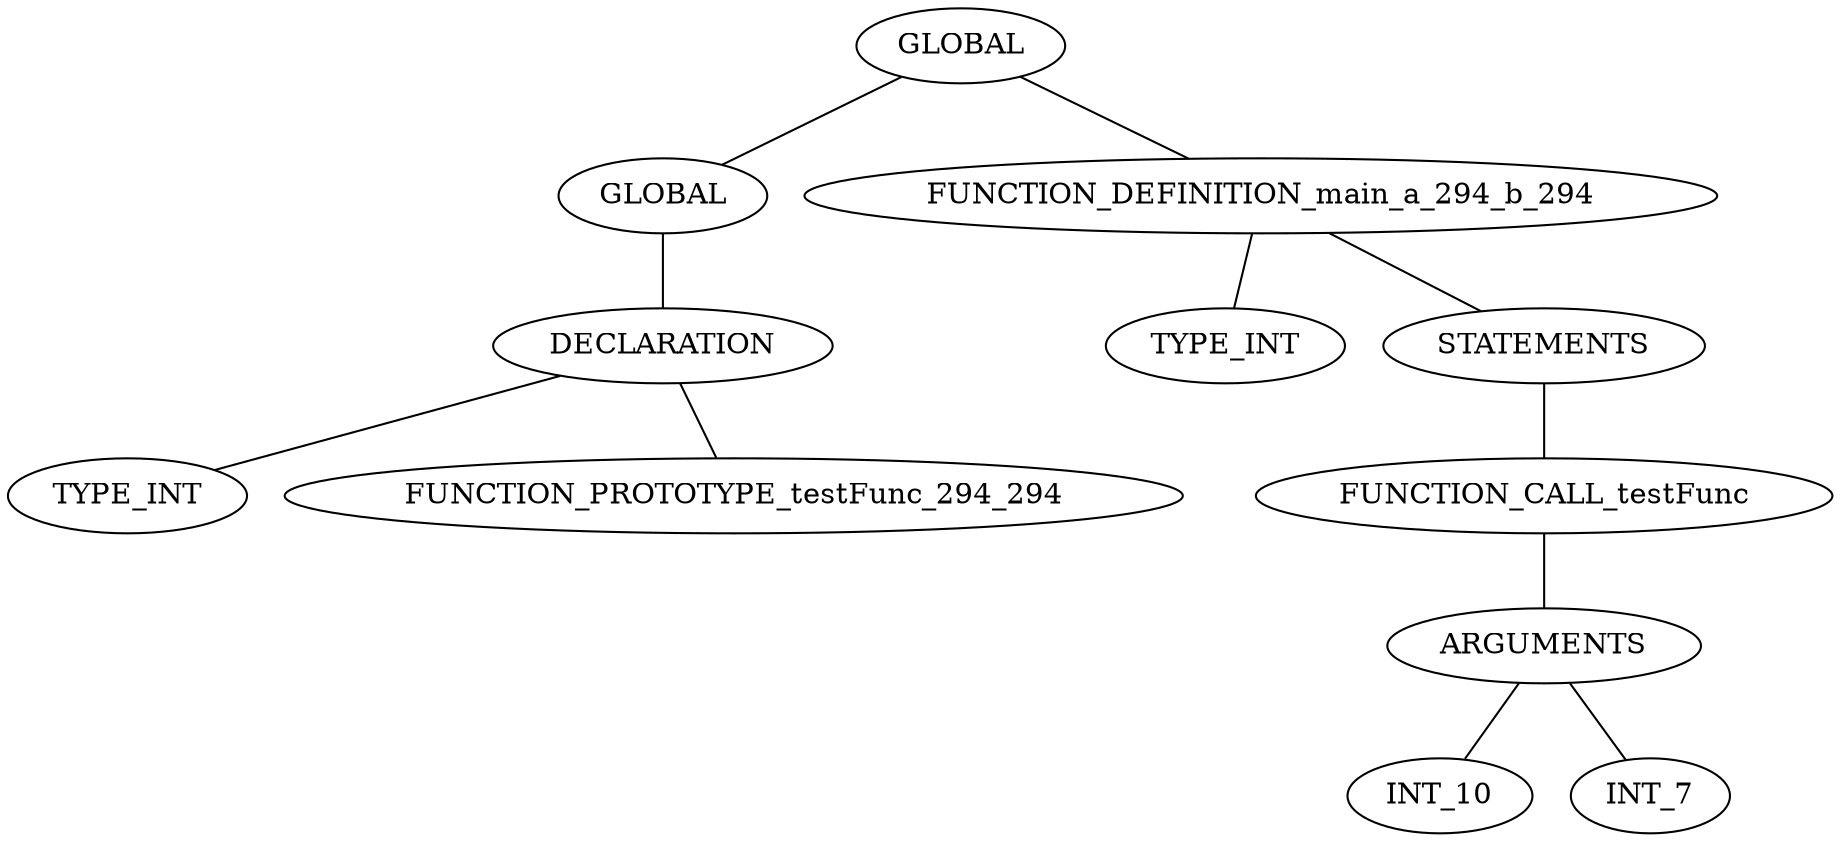 graph G {
0[label=GLOBAL];
1[label=GLOBAL];
0--1;
2[label=DECLARATION];
1--2;
3[label=TYPE_INT];
2--3;
4[label=FUNCTION_PROTOTYPE_testFunc_294_294];
2--4;
5[label=FUNCTION_DEFINITION_main_a_294_b_294];
0--5;
6[label=TYPE_INT];
5--6;
7[label=STATEMENTS];
5--7;
8[label=FUNCTION_CALL_testFunc];
7--8;
9[label=ARGUMENTS];
8--9;
10[label=INT_10];
9--10;
11[label=INT_7];
9--11;
}
